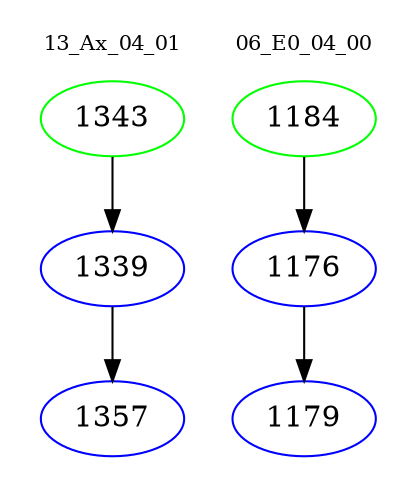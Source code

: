digraph{
subgraph cluster_0 {
color = white
label = "13_Ax_04_01";
fontsize=10;
T0_1343 [label="1343", color="green"]
T0_1343 -> T0_1339 [color="black"]
T0_1339 [label="1339", color="blue"]
T0_1339 -> T0_1357 [color="black"]
T0_1357 [label="1357", color="blue"]
}
subgraph cluster_1 {
color = white
label = "06_E0_04_00";
fontsize=10;
T1_1184 [label="1184", color="green"]
T1_1184 -> T1_1176 [color="black"]
T1_1176 [label="1176", color="blue"]
T1_1176 -> T1_1179 [color="black"]
T1_1179 [label="1179", color="blue"]
}
}
